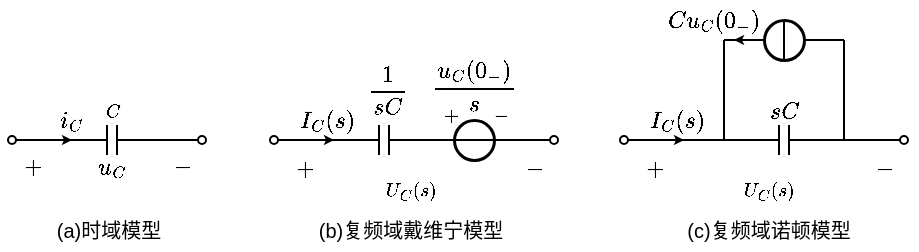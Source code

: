 <mxfile version="17.2.1" type="device"><diagram id="GKFYhbHTQyAXwHbGks0D" name="第 1 页"><mxGraphModel dx="548" dy="571" grid="1" gridSize="5" guides="1" tooltips="1" connect="1" arrows="1" fold="1" page="1" pageScale="1" pageWidth="827" pageHeight="1169" math="1" shadow="0"><root><mxCell id="0"/><mxCell id="1" parent="0"/><mxCell id="vePFH-kCk4r2jUPC9Kcf-3" value="$$-$$" style="text;resizable=1;autosize=1;align=center;verticalAlign=middle;points=[];fillColor=none;strokeColor=none;rounded=0;html=1;imageAspect=1;noLabel=0;recursiveResize=1;expand=1;editable=1;movable=1;rotatable=1;deletable=1;connectable=0;comic=0;fontSize=8;" parent="1" vertex="1"><mxGeometry x="315" y="322.5" width="15" height="10" as="geometry"/></mxCell><mxCell id="vePFH-kCk4r2jUPC9Kcf-4" value="$$+$$" style="text;html=1;resizable=1;autosize=1;align=center;verticalAlign=middle;points=[];fillColor=none;strokeColor=none;rounded=0;movable=1;rotatable=1;deletable=1;editable=1;connectable=0;fontSize=8;" parent="1" vertex="1"><mxGeometry x="290" y="322.5" width="15" height="10" as="geometry"/></mxCell><mxCell id="vePFH-kCk4r2jUPC9Kcf-5" value="" style="pointerEvents=1;verticalLabelPosition=bottom;shadow=0;dashed=0;align=center;html=1;verticalAlign=top;shape=mxgraph.electrical.capacitors.capacitor_1;direction=west;connectable=0;" parent="1" vertex="1"><mxGeometry x="240" y="332.5" width="50" height="15" as="geometry"/></mxCell><mxCell id="vePFH-kCk4r2jUPC9Kcf-6" value="" style="endArrow=oval;html=1;rounded=0;endFill=0;endSize=4;startSize=4;" parent="1" edge="1"><mxGeometry width="50" height="50" relative="1" as="geometry"><mxPoint x="240" y="340" as="sourcePoint"/><mxPoint x="210" y="340" as="targetPoint"/></mxGeometry></mxCell><mxCell id="vePFH-kCk4r2jUPC9Kcf-8" value="$$U_C(s)$$" style="text;html=1;align=center;verticalAlign=middle;resizable=1;points=[];autosize=1;strokeColor=none;fillColor=none;fontSize=8;movable=1;rotatable=1;deletable=1;editable=1;connectable=1;" parent="1" vertex="1"><mxGeometry x="266" y="355" width="24" height="20" as="geometry"/></mxCell><mxCell id="vePFH-kCk4r2jUPC9Kcf-9" value="$$C$$" style="text;html=1;align=center;verticalAlign=middle;resizable=1;points=[];autosize=1;strokeColor=none;fillColor=none;fontSize=8;movable=1;rotatable=1;deletable=1;editable=1;connectable=1;" parent="1" vertex="1"><mxGeometry x="123" y="320" width="12" height="12.5" as="geometry"/></mxCell><mxCell id="vePFH-kCk4r2jUPC9Kcf-10" value="$$+$$" style="text;html=1;align=center;verticalAlign=middle;resizable=1;points=[];autosize=1;strokeColor=none;fillColor=none;fontSize=10;movable=1;rotatable=1;deletable=1;editable=1;connectable=0;" parent="1" vertex="1"><mxGeometry x="79" y="345.5" width="19" height="14.5" as="geometry"/></mxCell><mxCell id="vePFH-kCk4r2jUPC9Kcf-12" value="$$i_C$$" style="text;html=1;align=center;verticalAlign=middle;resizable=1;points=[];autosize=1;strokeColor=none;fillColor=none;fontSize=10;movable=1;rotatable=1;deletable=1;editable=1;connectable=0;" parent="1" vertex="1"><mxGeometry x="99" y="320" width="17" height="20" as="geometry"/></mxCell><mxCell id="vePFH-kCk4r2jUPC9Kcf-13" value="" style="endArrow=none;html=1;rounded=0;entryX=0.5;entryY=1;entryDx=0;entryDy=0;" parent="1" target="vePFH-kCk4r2jUPC9Kcf-17" edge="1"><mxGeometry width="50" height="50" relative="1" as="geometry"><mxPoint x="290" y="340" as="sourcePoint"/><mxPoint x="390" y="435" as="targetPoint"/></mxGeometry></mxCell><mxCell id="vePFH-kCk4r2jUPC9Kcf-17" value="" style="ellipse;whiteSpace=wrap;html=1;aspect=fixed;strokeWidth=1.5;direction=south;" parent="1" vertex="1"><mxGeometry x="300" y="330" width="20" height="20" as="geometry"/></mxCell><mxCell id="vePFH-kCk4r2jUPC9Kcf-18" value="" style="endArrow=none;html=1;rounded=0;entryX=0.5;entryY=0;entryDx=0;entryDy=0;exitX=0.5;exitY=1;exitDx=0;exitDy=0;" parent="1" source="vePFH-kCk4r2jUPC9Kcf-17" target="vePFH-kCk4r2jUPC9Kcf-17" edge="1"><mxGeometry width="50" height="50" relative="1" as="geometry"><mxPoint x="410" y="415" as="sourcePoint"/><mxPoint x="435" y="370" as="targetPoint"/></mxGeometry></mxCell><mxCell id="vePFH-kCk4r2jUPC9Kcf-19" value="" style="endArrow=oval;html=1;rounded=0;exitX=0.5;exitY=0;exitDx=0;exitDy=0;startArrow=none;startFill=0;endFill=0;endSize=4;startSize=4;" parent="1" source="vePFH-kCk4r2jUPC9Kcf-17" edge="1"><mxGeometry width="50" height="50" relative="1" as="geometry"><mxPoint x="370" y="495" as="sourcePoint"/><mxPoint x="350" y="340" as="targetPoint"/></mxGeometry></mxCell><mxCell id="vePFH-kCk4r2jUPC9Kcf-20" value="$$-$$" style="text;resizable=1;autosize=1;align=center;verticalAlign=middle;points=[];fillColor=none;strokeColor=none;rounded=0;html=1;imageAspect=1;noLabel=0;recursiveResize=1;expand=1;editable=1;movable=1;rotatable=1;deletable=1;connectable=0;comic=0;fontSize=10;" parent="1" vertex="1"><mxGeometry x="154" y="345" width="19" height="15" as="geometry"/></mxCell><mxCell id="vePFH-kCk4r2jUPC9Kcf-30" value="$$u_C$$" style="text;html=1;align=center;verticalAlign=middle;resizable=1;points=[];autosize=1;strokeColor=none;fillColor=none;fontSize=10;movable=1;rotatable=1;deletable=1;editable=1;connectable=1;" parent="1" vertex="1"><mxGeometry x="119" y="347.5" width="20" height="12.5" as="geometry"/></mxCell><mxCell id="aAISnwCbKJO4AEVCtlAt-1" value="" style="endArrow=classic;html=1;rounded=0;startSize=2;endSize=2;" edge="1" parent="1"><mxGeometry width="50" height="50" relative="1" as="geometry"><mxPoint x="225" y="340" as="sourcePoint"/><mxPoint x="240" y="340" as="targetPoint"/></mxGeometry></mxCell><mxCell id="aAISnwCbKJO4AEVCtlAt-2" value="" style="pointerEvents=1;verticalLabelPosition=bottom;shadow=0;dashed=0;align=center;html=1;verticalAlign=top;shape=mxgraph.electrical.capacitors.capacitor_1;direction=west;connectable=0;" vertex="1" parent="1"><mxGeometry x="104" y="332.5" width="50" height="15" as="geometry"/></mxCell><mxCell id="aAISnwCbKJO4AEVCtlAt-3" value="" style="endArrow=oval;html=1;rounded=0;endFill=0;endSize=4;startSize=4;" edge="1" parent="1"><mxGeometry width="50" height="50" relative="1" as="geometry"><mxPoint x="104" y="340" as="sourcePoint"/><mxPoint x="79" y="340" as="targetPoint"/></mxGeometry></mxCell><mxCell id="aAISnwCbKJO4AEVCtlAt-4" value="" style="endArrow=none;html=1;rounded=0;entryX=0.5;entryY=1;entryDx=0;entryDy=0;" edge="1" parent="1"><mxGeometry width="50" height="50" relative="1" as="geometry"><mxPoint x="154" y="340" as="sourcePoint"/><mxPoint x="164" y="340" as="targetPoint"/></mxGeometry></mxCell><mxCell id="aAISnwCbKJO4AEVCtlAt-7" value="" style="endArrow=oval;html=1;rounded=0;startArrow=none;startFill=0;endFill=0;endSize=4;startSize=4;" edge="1" parent="1"><mxGeometry width="50" height="50" relative="1" as="geometry"><mxPoint x="149" y="340" as="sourcePoint"/><mxPoint x="174" y="340" as="targetPoint"/></mxGeometry></mxCell><mxCell id="aAISnwCbKJO4AEVCtlAt-8" value="" style="endArrow=classic;html=1;rounded=0;startSize=2;endSize=2;" edge="1" parent="1"><mxGeometry width="50" height="50" relative="1" as="geometry"><mxPoint x="94" y="340" as="sourcePoint"/><mxPoint x="109" y="340" as="targetPoint"/></mxGeometry></mxCell><mxCell id="aAISnwCbKJO4AEVCtlAt-9" value="$$I_C(s)$$" style="text;html=1;align=center;verticalAlign=middle;resizable=1;points=[];autosize=1;strokeColor=none;fillColor=none;fontSize=10;movable=1;rotatable=1;deletable=1;editable=1;connectable=0;" vertex="1" parent="1"><mxGeometry x="220" y="320" width="31" height="20" as="geometry"/></mxCell><mxCell id="aAISnwCbKJO4AEVCtlAt-10" value="$$\frac{1}{sC}$$" style="text;html=1;align=center;verticalAlign=middle;resizable=1;points=[];autosize=1;strokeColor=none;fillColor=none;fontSize=10;movable=1;rotatable=1;deletable=1;editable=1;connectable=1;" vertex="1" parent="1"><mxGeometry x="256" y="300" width="19" height="30" as="geometry"/></mxCell><mxCell id="aAISnwCbKJO4AEVCtlAt-11" value="$$+$$" style="text;html=1;align=center;verticalAlign=middle;resizable=1;points=[];autosize=1;strokeColor=none;fillColor=none;fontSize=10;movable=1;rotatable=1;deletable=1;editable=1;connectable=0;" vertex="1" parent="1"><mxGeometry x="215" y="346.5" width="19" height="14.5" as="geometry"/></mxCell><mxCell id="aAISnwCbKJO4AEVCtlAt-12" value="$$-$$" style="text;resizable=1;autosize=1;align=center;verticalAlign=middle;points=[];fillColor=none;strokeColor=none;rounded=0;html=1;imageAspect=1;noLabel=0;recursiveResize=1;expand=1;editable=1;movable=1;rotatable=1;deletable=1;connectable=0;comic=0;fontSize=10;" vertex="1" parent="1"><mxGeometry x="330" y="346.5" width="19" height="15" as="geometry"/></mxCell><mxCell id="aAISnwCbKJO4AEVCtlAt-13" value="$$\frac{u_C(0_{-})}{s}$$" style="text;html=1;align=center;verticalAlign=middle;resizable=1;points=[];autosize=1;strokeColor=none;fillColor=none;fontSize=10;movable=1;rotatable=1;deletable=1;editable=1;connectable=1;" vertex="1" parent="1"><mxGeometry x="290" y="297" width="40" height="30" as="geometry"/></mxCell><mxCell id="aAISnwCbKJO4AEVCtlAt-16" value="" style="pointerEvents=1;verticalLabelPosition=bottom;shadow=0;dashed=0;align=center;html=1;verticalAlign=top;shape=mxgraph.electrical.capacitors.capacitor_1;direction=west;connectable=0;" vertex="1" parent="1"><mxGeometry x="440" y="332.5" width="50" height="15" as="geometry"/></mxCell><mxCell id="aAISnwCbKJO4AEVCtlAt-17" value="" style="endArrow=oval;html=1;rounded=0;endFill=0;endSize=4;startSize=4;" edge="1" parent="1"><mxGeometry width="50" height="50" relative="1" as="geometry"><mxPoint x="440" y="340" as="sourcePoint"/><mxPoint x="385" y="340.0" as="targetPoint"/></mxGeometry></mxCell><mxCell id="aAISnwCbKJO4AEVCtlAt-18" value="$$U_C(s)$$" style="text;html=1;align=center;verticalAlign=middle;resizable=1;points=[];autosize=1;strokeColor=none;fillColor=none;fontSize=8;movable=1;rotatable=1;deletable=1;editable=1;connectable=0;" vertex="1" parent="1"><mxGeometry x="445" y="355" width="24" height="20" as="geometry"/></mxCell><mxCell id="aAISnwCbKJO4AEVCtlAt-19" value="" style="endArrow=none;html=1;rounded=0;entryX=0.5;entryY=1;entryDx=0;entryDy=0;" edge="1" parent="1" target="aAISnwCbKJO4AEVCtlAt-20"><mxGeometry width="50" height="50" relative="1" as="geometry"><mxPoint x="435" y="290" as="sourcePoint"/><mxPoint x="565" y="455" as="targetPoint"/></mxGeometry></mxCell><mxCell id="aAISnwCbKJO4AEVCtlAt-20" value="" style="ellipse;whiteSpace=wrap;html=1;aspect=fixed;strokeWidth=1.5;direction=south;" vertex="1" parent="1"><mxGeometry x="455" y="280" width="20" height="20" as="geometry"/></mxCell><mxCell id="aAISnwCbKJO4AEVCtlAt-21" value="" style="endArrow=none;html=1;rounded=0;entryX=1;entryY=0.5;entryDx=0;entryDy=0;exitX=0;exitY=0.5;exitDx=0;exitDy=0;" edge="1" parent="1" source="aAISnwCbKJO4AEVCtlAt-20" target="aAISnwCbKJO4AEVCtlAt-20"><mxGeometry width="50" height="50" relative="1" as="geometry"><mxPoint x="585" y="435" as="sourcePoint"/><mxPoint x="610" y="390" as="targetPoint"/></mxGeometry></mxCell><mxCell id="aAISnwCbKJO4AEVCtlAt-22" value="" style="endArrow=oval;html=1;rounded=0;startArrow=none;startFill=0;endFill=0;endSize=4;startSize=4;" edge="1" parent="1"><mxGeometry width="50" height="50" relative="1" as="geometry"><mxPoint x="490" y="340" as="sourcePoint"/><mxPoint x="525" y="340.0" as="targetPoint"/></mxGeometry></mxCell><mxCell id="aAISnwCbKJO4AEVCtlAt-23" value="" style="endArrow=classic;html=1;rounded=0;startSize=2;endSize=2;" edge="1" parent="1"><mxGeometry width="50" height="50" relative="1" as="geometry"><mxPoint x="400" y="340.0" as="sourcePoint"/><mxPoint x="415" y="340.0" as="targetPoint"/></mxGeometry></mxCell><mxCell id="aAISnwCbKJO4AEVCtlAt-24" value="$$I_C(s)$$" style="text;html=1;align=center;verticalAlign=middle;resizable=1;points=[];autosize=1;strokeColor=none;fillColor=none;fontSize=10;movable=1;rotatable=1;deletable=1;editable=1;connectable=0;" vertex="1" parent="1"><mxGeometry x="395" y="320" width="31" height="20" as="geometry"/></mxCell><mxCell id="aAISnwCbKJO4AEVCtlAt-25" value="$$sC$$" style="text;html=1;align=center;verticalAlign=middle;resizable=1;points=[];autosize=1;strokeColor=none;fillColor=none;fontSize=10;movable=1;rotatable=1;deletable=1;editable=1;connectable=0;" vertex="1" parent="1"><mxGeometry x="455.5" y="321.25" width="19" height="10" as="geometry"/></mxCell><mxCell id="aAISnwCbKJO4AEVCtlAt-26" value="$$+$$" style="text;html=1;align=center;verticalAlign=middle;resizable=1;points=[];autosize=1;strokeColor=none;fillColor=none;fontSize=10;movable=1;rotatable=1;deletable=1;editable=1;connectable=0;" vertex="1" parent="1"><mxGeometry x="390" y="346.5" width="19" height="14.5" as="geometry"/></mxCell><mxCell id="aAISnwCbKJO4AEVCtlAt-27" value="$$-$$" style="text;resizable=1;autosize=1;align=center;verticalAlign=middle;points=[];fillColor=none;strokeColor=none;rounded=0;html=1;imageAspect=1;noLabel=0;recursiveResize=1;expand=1;editable=1;movable=1;rotatable=1;deletable=1;connectable=0;comic=0;fontSize=10;" vertex="1" parent="1"><mxGeometry x="505" y="346.5" width="19" height="15" as="geometry"/></mxCell><mxCell id="aAISnwCbKJO4AEVCtlAt-28" value="$$Cu_C(0_{-})$$" style="text;html=1;align=center;verticalAlign=middle;resizable=1;points=[];autosize=1;strokeColor=none;fillColor=none;fontSize=10;movable=1;rotatable=1;deletable=1;editable=1;connectable=0;" vertex="1" parent="1"><mxGeometry x="404" y="270" width="51" height="20" as="geometry"/></mxCell><mxCell id="aAISnwCbKJO4AEVCtlAt-29" value="" style="endArrow=classic;html=1;rounded=0;fontSize=10;startSize=2;endSize=2;" edge="1" parent="1"><mxGeometry width="50" height="50" relative="1" as="geometry"><mxPoint x="450" y="290" as="sourcePoint"/><mxPoint x="440" y="290" as="targetPoint"/></mxGeometry></mxCell><mxCell id="aAISnwCbKJO4AEVCtlAt-30" value="" style="endArrow=none;html=1;rounded=0;fontSize=10;startSize=2;endSize=2;" edge="1" parent="1"><mxGeometry width="50" height="50" relative="1" as="geometry"><mxPoint x="435" y="340" as="sourcePoint"/><mxPoint x="435" y="290" as="targetPoint"/></mxGeometry></mxCell><mxCell id="aAISnwCbKJO4AEVCtlAt-31" value="" style="endArrow=none;html=1;rounded=0;fontSize=10;startSize=2;endSize=2;exitX=0.5;exitY=0;exitDx=0;exitDy=0;" edge="1" parent="1" source="aAISnwCbKJO4AEVCtlAt-20"><mxGeometry width="50" height="50" relative="1" as="geometry"><mxPoint x="505" y="330" as="sourcePoint"/><mxPoint x="495" y="290" as="targetPoint"/></mxGeometry></mxCell><mxCell id="aAISnwCbKJO4AEVCtlAt-32" value="" style="endArrow=none;html=1;rounded=0;fontSize=10;startSize=2;endSize=2;" edge="1" parent="1"><mxGeometry width="50" height="50" relative="1" as="geometry"><mxPoint x="495" y="290" as="sourcePoint"/><mxPoint x="495" y="340" as="targetPoint"/></mxGeometry></mxCell><mxCell id="aAISnwCbKJO4AEVCtlAt-33" value="(a)时域模型" style="text;html=1;align=center;verticalAlign=middle;resizable=0;points=[];autosize=1;strokeColor=none;fillColor=none;fontSize=10;" vertex="1" parent="1"><mxGeometry x="94.5" y="375" width="65" height="20" as="geometry"/></mxCell><mxCell id="aAISnwCbKJO4AEVCtlAt-34" value="(b)复频域戴维宁模型" style="text;html=1;align=center;verticalAlign=middle;resizable=0;points=[];autosize=1;strokeColor=none;fillColor=none;fontSize=10;" vertex="1" parent="1"><mxGeometry x="225.5" y="375" width="105" height="20" as="geometry"/></mxCell><mxCell id="aAISnwCbKJO4AEVCtlAt-35" value="(c)复频域诺顿模型" style="text;html=1;align=center;verticalAlign=middle;resizable=0;points=[];autosize=1;strokeColor=none;fillColor=none;fontSize=10;" vertex="1" parent="1"><mxGeometry x="409" y="375" width="95" height="20" as="geometry"/></mxCell></root></mxGraphModel></diagram></mxfile>